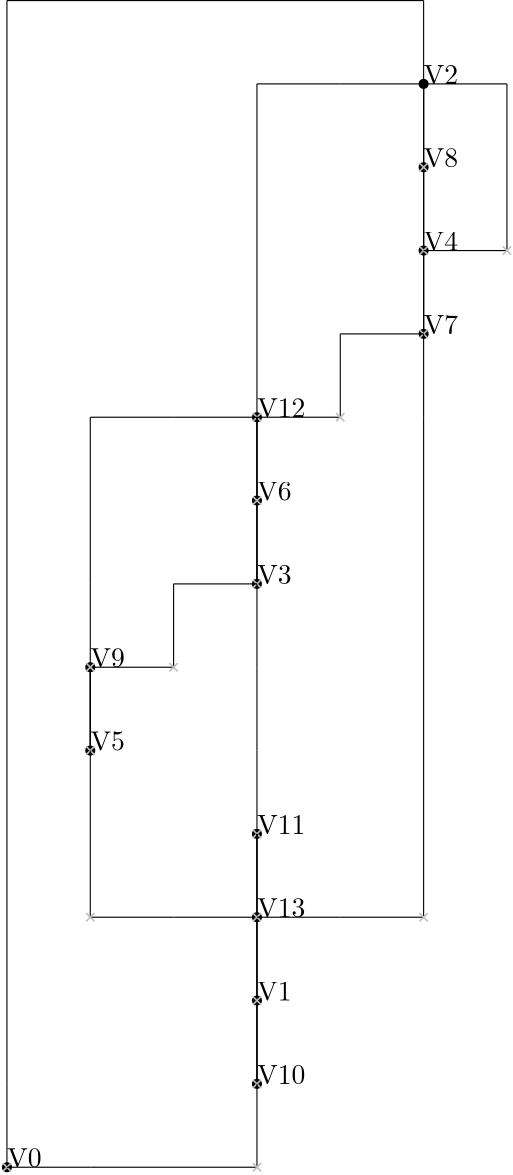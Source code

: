<?xml version="1.0"?>
    <!DOCTYPE ipe SYSTEM "ipe.dtd">
    <ipe version="70005" creator="Ipe 7.1.4">
    <info created="D:20131106154934" modified="D:20131106160041"/>
    <preamble>\usepackage[english]{babel}</preamble>
    <ipestyle name="basic">
    <symbol name="arrow/arc(spx)">
    <path stroke="sym-stroke" fill="sym-stroke" pen="sym-pen">
    0 0 m
    -1 0.333 l
    -1 -0.333 l
    h
    </path>
    </symbol>
    <symbol name="arrow/farc(spx)">
    <path stroke="sym-stroke" fill="white" pen="sym-pen">
    0 0 m
    -1 0.333 l
    -1 -0.333 l
    h
    </path>
    </symbol>
    <symbol name="mark/circle(sx)" transformations="translations">
    <path fill="sym-stroke">
    0.6 0 0 0.6 0 0 e
    0.4 0 0 0.4 0 0 e
    </path>
    </symbol>
    <symbol name="mark/disk(sx)" transformations="translations">
    <path fill="sym-stroke">
    0.6 0 0 0.6 0 0 e
    </path>
    </symbol>
    <symbol name="mark/fdisk(sfx)" transformations="translations">
    <group>
    <path fill="sym-fill">
    0.5 0 0 0.5 0 0 e
    </path>
    <path fill="sym-stroke" fillrule="eofill">
    0.6 0 0 0.6 0 0 e
    0.4 0 0 0.4 0 0 e
    </path>
    </group>
    </symbol>
    <symbol name="mark/box(sx)" transformations="translations">
    <path fill="sym-stroke" fillrule="eofill">
    -0.6 -0.6 m
    0.6 -0.6 l
    0.6 0.6 l
    -0.6 0.6 l
    h
    -0.4 -0.4 m
    0.4 -0.4 l
    0.4 0.4 l
    -0.4 0.4 l
    h
    </path>
    </symbol>
    <symbol name="mark/square(sx)" transformations="translations">
    <path fill="sym-stroke">
    -0.6 -0.6 m
    0.6 -0.6 l
    0.6 0.6 l
    -0.6 0.6 l
    h
    </path>
    </symbol>
    <symbol name="mark/fsquare(sfx)" transformations="translations">
    <group>
    <path fill="sym-fill">
    -0.5 -0.5 m
    0.5 -0.5 l
    0.5 0.5 l
    -0.5 0.5 l
    h
    </path>
    <path fill="sym-stroke" fillrule="eofill">
    -0.6 -0.6 m
    0.6 -0.6 l
    0.6 0.6 l
    -0.6 0.6 l
    h
    -0.4 -0.4 m
    0.4 -0.4 l
    0.4 0.4 l
    -0.4 0.4 l
    h
    </path>
    </group>
    </symbol>
    <symbol name="mark/cross(sx)" transformations="translations">
    <group>
    <path fill="sym-stroke">
    -0.43 -0.57 m
    0.57 0.43 l
    0.43 0.57 l
    -0.57 -0.43 l
    h
    </path>
    <path fill="sym-stroke">
    -0.43 0.57 m
    0.57 -0.43 l
    0.43 -0.57 l
    -0.57 0.43 l
    h
    </path>
    </group>
    </symbol>
    <symbol name="arrow/fnormal(spx)">
    <path stroke="sym-stroke" fill="white" pen="sym-pen">
    0 0 m
    -1 0.333 l
    -1 -0.333 l
    h
    </path>
    </symbol>
    <symbol name="arrow/pointed(spx)">
    <path stroke="sym-stroke" fill="sym-stroke" pen="sym-pen">
    0 0 m
    -1 0.333 l
    -0.8 0 l
    -1 -0.333 l
    h
    </path>
    </symbol>
    <symbol name="arrow/fpointed(spx)">
    <path stroke="sym-stroke" fill="white" pen="sym-pen">
    0 0 m
    -1 0.333 l
    -0.8 0 l
    -1 -0.333 l
    h
    </path>
    </symbol>
    <symbol name="arrow/linear(spx)">
    <path stroke="sym-stroke" pen="sym-pen">
    -1 0.333 m
    0 0 l
    -1 -0.333 l
    </path>
    </symbol>
    <symbol name="arrow/fdouble(spx)">
    <path stroke="sym-stroke" fill="white" pen="sym-pen">
    0 0 m
    -1 0.333 l
    -1 -0.333 l
    h
    -1 0 m
    -2 0.333 l
    -2 -0.333 l
    h
    </path>
    </symbol>
    <symbol name="arrow/double(spx)">
    <path stroke="sym-stroke" fill="sym-stroke" pen="sym-pen">
    0 0 m
    -1 0.333 l
    -1 -0.333 l
    h
    -1 0 m
    -2 0.333 l
    -2 -0.333 l
    h
    </path>
    </symbol>
    <pen name="heavier" value="0.8"/>
    <pen name="fat" value="1.2"/>
    <pen name="ultrafat" value="2"/>
    <symbolsize name="large" value="5"/>
    <symbolsize name="small" value="2"/>
    <symbolsize name="tiny" value="1.1"/>
    <arrowsize name="large" value="10"/>
    <arrowsize name="small" value="5"/>
    <arrowsize name="tiny" value="3"/>
    <color name="red" value="1 0 0"/>
    <color name="green" value="0 1 0"/>
    <color name="blue" value="0 0 1"/>
    <color name="yellow" value="1 1 0"/>
    <color name="orange" value="1 0.647 0"/>
    <color name="gold" value="1 0.843 0"/>
    <color name="purple" value="0.627 0.125 0.941"/>
    <color name="gray" value="0.745"/>
    <color name="brown" value="0.647 0.165 0.165"/>
    <color name="navy" value="0 0 0.502"/>
    <color name="pink" value="1 0.753 0.796"/>
    <color name="seagreen" value="0.18 0.545 0.341"/>
    <color name="turquoise" value="0.251 0.878 0.816"/>
    <color name="violet" value="0.933 0.51 0.933"/>
    <color name="darkblue" value="0 0 0.545"/>
    <color name="darkcyan" value="0 0.545 0.545"/>
    <color name="darkgray" value="0.663"/>
    <color name="darkgreen" value="0 0.392 0"/>
    <color name="darkmagenta" value="0.545 0 0.545"/>
    <color name="darkorange" value="1 0.549 0"/>
    <color name="darkred" value="0.545 0 0"/>
    <color name="lightblue" value="0.678 0.847 0.902"/>
    <color name="lightcyan" value="0.878 1 1"/>
    <color name="lightgray" value="0.827"/>
    <color name="lightgreen" value="0.565 0.933 0.565"/>
    <color name="lightyellow" value="1 1 0.878"/>
    <dashstyle name="dashed" value="[4] 0"/>
    <dashstyle name="dotted" value="[1 3] 0"/>
    <dashstyle name="dash dotted" value="[4 2 1 2] 0"/>
    <dashstyle name="dash dot dotted" value="[4 2 1 2 1 2] 0"/>
    <textsize name="large" value="\large"/>
    <textsize name="Large" value="\Large"/>
    <textsize name="LARGE" value="\LARGE"/>
    <textsize name="huge" value="\huge"/>
    <textsize name="Huge" value="\Huge"/>
    <textsize name="small" value="\small"/>
    <textsize name="footnote" value="\footnotesize"/>
    <textsize name="tiny" value="\tiny"/>
    <textstyle name="center" begin="\begin{center}" end="\end{center}"/>
    <textstyle name="itemize" begin="\begin{itemize}" end="\end{itemize}"/>
    <textstyle name="item" begin="\begin{itemize}\item{}" end="\end{itemize}"/>
    <gridsize name="4 pts" value="4"/>
    <gridsize name="8 pts (~3 mm)" value="8"/>
    <gridsize name="16 pts (~6 mm)" value="16"/>
    <gridsize name="32 pts (~12 mm)" value="32"/>
    <gridsize name="10 pts (~3.5 mm)" value="10"/>
    <gridsize name="20 pts (~7 mm)" value="20"/>
    <gridsize name="14 pts (~5 mm)" value="14"/>
    <gridsize name="28 pts (~10 mm)" value="28"/>
    <gridsize name="56 pts (~20 mm)" value="56"/>
    <anglesize name="90 deg" value="90"/>
    <anglesize name="60 deg" value="60"/>
    <anglesize name="45 deg" value="45"/>
    <anglesize name="30 deg" value="30"/>
    <anglesize name="22.5 deg" value="22.5"/>
    <tiling name="falling" angle="-60" step="4" width="1"/>
    <tiling name="rising" angle="30" step="4" width="1"/>
    <layout paper="1000 1000" origin="0 0" frame="1000 1000" skip="32" crop="yes"/>
    </ipestyle>
    <page>
    <layer name="alpha"/>
    <view layers="alpha" active="alpha"/>
<use name="mark/disk(sx)" pos="400 500" size="normal" stroke="black"/>
<text transformations="translations" pos="400 500" stroke="black" type="label" width="190" height="10" depth="0" valign="baseline" size="normal">V0</text><use name="mark/disk(sx)" pos="490 560" size="normal" stroke="black"/>
<text transformations="translations" pos="490 560" stroke="black" type="label" width="190" height="10" depth="0" valign="baseline" size="normal">V1</text><use name="mark/disk(sx)" pos="550 890" size="normal" stroke="black"/>
<text transformations="translations" pos="550 890" stroke="black" type="label" width="190" height="10" depth="0" valign="baseline" size="normal">V2</text><use name="mark/disk(sx)" pos="490 710" size="normal" stroke="black"/>
<text transformations="translations" pos="490 710" stroke="black" type="label" width="190" height="10" depth="0" valign="baseline" size="normal">V3</text><use name="mark/disk(sx)" pos="550 830" size="normal" stroke="black"/>
<text transformations="translations" pos="550 830" stroke="black" type="label" width="190" height="10" depth="0" valign="baseline" size="normal">V4</text><use name="mark/disk(sx)" pos="430 650" size="normal" stroke="black"/>
<text transformations="translations" pos="430 650" stroke="black" type="label" width="190" height="10" depth="0" valign="baseline" size="normal">V5</text><use name="mark/disk(sx)" pos="490 740" size="normal" stroke="black"/>
<text transformations="translations" pos="490 740" stroke="black" type="label" width="190" height="10" depth="0" valign="baseline" size="normal">V6</text><use name="mark/disk(sx)" pos="550 800" size="normal" stroke="black"/>
<text transformations="translations" pos="550 800" stroke="black" type="label" width="190" height="10" depth="0" valign="baseline" size="normal">V7</text><use name="mark/disk(sx)" pos="550 860" size="normal" stroke="black"/>
<text transformations="translations" pos="550 860" stroke="black" type="label" width="190" height="10" depth="0" valign="baseline" size="normal">V8</text><use name="mark/disk(sx)" pos="430 680" size="normal" stroke="black"/>
<text transformations="translations" pos="430 680" stroke="black" type="label" width="190" height="10" depth="0" valign="baseline" size="normal">V9</text><use name="mark/disk(sx)" pos="490 530" size="normal" stroke="black"/>
<text transformations="translations" pos="490 530" stroke="black" type="label" width="190" height="10" depth="0" valign="baseline" size="normal">V10</text><use name="mark/disk(sx)" pos="490 620" size="normal" stroke="black"/>
<text transformations="translations" pos="490 620" stroke="black" type="label" width="190" height="10" depth="0" valign="baseline" size="normal">V11</text><use name="mark/disk(sx)" pos="490 770" size="normal" stroke="black"/>
<text transformations="translations" pos="490 770" stroke="black" type="label" width="190" height="10" depth="0" valign="baseline" size="normal">V12</text><use name="mark/disk(sx)" pos="490 590" size="normal" stroke="black"/>
<text transformations="translations" pos="490 590" stroke="black" type="label" width="190" height="10" depth="0" valign="baseline" size="normal">V13</text><path stroke="black" pen="normal" dash="normal">
 550 890 m
 550 920 l
 </path>
<path stroke="black" pen="normal" dash="normal">
 550 920 m
 400 920 l
 </path>
<path stroke="black" pen="normal" dash="normal">
 400 500 m
 400 530 l
 </path>
<path stroke="black" pen="normal" dash="normal">
 400 530 m
 400 530 l
 </path>
<path stroke="black" pen="normal" dash="normal">
 400 920 m
 400 530 l
 </path>
<use name="mark/cross(sx)" pos="400 500" size="normal" stroke="gray"/>
<path stroke="black" pen="normal" dash="normal">
 490 740 m
 490 710 l
 </path>
<path stroke="black" pen="normal" dash="normal">
 490 710 m
 490 710 l
 </path>
<path stroke="black" pen="normal" dash="normal">
 490 710 m
 490 740 l
 </path>
<path stroke="black" pen="normal" dash="normal">
 490 740 m
 490 740 l
 </path>
<path stroke="black" pen="normal" dash="normal">
 490 710 m
 490 740 l
 </path>
<use name="mark/cross(sx)" pos="490 710" size="normal" stroke="gray"/>
<path stroke="black" pen="normal" dash="normal">
 550 800 m
 550 830 l
 </path>
<path stroke="black" pen="normal" dash="normal">
 550 830 m
 550 830 l
 </path>
<path stroke="black" pen="normal" dash="normal">
 550 830 m
 550 800 l
 </path>
<path stroke="black" pen="normal" dash="normal">
 550 800 m
 550 800 l
 </path>
<path stroke="black" pen="normal" dash="normal">
 550 830 m
 550 800 l
 </path>
<use name="mark/cross(sx)" pos="550 800" size="normal" stroke="gray"/>
<path stroke="black" pen="normal" dash="normal">
 550 830 m
 550 860 l
 </path>
<path stroke="black" pen="normal" dash="normal">
 550 860 m
 550 860 l
 </path>
<path stroke="black" pen="normal" dash="normal">
 550 860 m
 550 830 l
 </path>
<path stroke="black" pen="normal" dash="normal">
 550 830 m
 550 830 l
 </path>
<path stroke="black" pen="normal" dash="normal">
 550 860 m
 550 830 l
 </path>
<use name="mark/cross(sx)" pos="550 830" size="normal" stroke="gray"/>
<path stroke="black" pen="normal" dash="normal">
 430 650 m
 430 680 l
 </path>
<path stroke="black" pen="normal" dash="normal">
 430 680 m
 430 680 l
 </path>
<path stroke="black" pen="normal" dash="normal">
 430 680 m
 430 650 l
 </path>
<path stroke="black" pen="normal" dash="normal">
 430 650 m
 430 650 l
 </path>
<path stroke="black" pen="normal" dash="normal">
 430 680 m
 430 650 l
 </path>
<use name="mark/cross(sx)" pos="430 650" size="normal" stroke="gray"/>
<path stroke="black" pen="normal" dash="normal">
 430 680 m
 460 680 l
 </path>
<path stroke="black" pen="normal" dash="normal">
 460 680 m
 460 680 l
 </path>
<path stroke="black" pen="normal" dash="normal">
 490 710 m
 460 710 l
 </path>
<path stroke="black" pen="normal" dash="normal">
 460 710 m
 460 710 l
 </path>
<path stroke="black" pen="normal" dash="normal">
 460 680 m
 460 710 l
 </path>
<use name="mark/cross(sx)" pos="460 680" size="normal" stroke="gray"/>
<path stroke="black" pen="normal" dash="normal">
 550 860 m
 550 890 l
 </path>
<path stroke="black" pen="normal" dash="normal">
 550 890 m
 550 890 l
 </path>
<path stroke="black" pen="normal" dash="normal">
 550 890 m
 550 860 l
 </path>
<path stroke="black" pen="normal" dash="normal">
 550 860 m
 550 860 l
 </path>
<path stroke="black" pen="normal" dash="normal">
 550 890 m
 550 860 l
 </path>
<use name="mark/cross(sx)" pos="550 860" size="normal" stroke="gray"/>
<path stroke="black" pen="normal" dash="normal">
 490 560 m
 490 530 l
 </path>
<path stroke="black" pen="normal" dash="normal">
 490 530 m
 490 530 l
 </path>
<path stroke="black" pen="normal" dash="normal">
 490 530 m
 490 560 l
 </path>
<path stroke="black" pen="normal" dash="normal">
 490 560 m
 490 560 l
 </path>
<path stroke="black" pen="normal" dash="normal">
 490 530 m
 490 560 l
 </path>
<use name="mark/cross(sx)" pos="490 530" size="normal" stroke="gray"/>
<path stroke="black" pen="normal" dash="normal">
 490 530 m
 490 500 l
 </path>
<path stroke="black" pen="normal" dash="normal">
 490 500 m
 490 500 l
 </path>
<path stroke="black" pen="normal" dash="normal">
 400 500 m
 430 500 l
 </path>
<path stroke="black" pen="normal" dash="normal">
 430 500 m
 490 500 l
 </path>
<path stroke="black" pen="normal" dash="normal">
 490 500 m
 490 500 l
 </path>
<use name="mark/cross(sx)" pos="490 500" size="normal" stroke="gray"/>
<path stroke="black" pen="normal" dash="normal">
 490 620 m
 490 650 l
 </path>
<path stroke="black" pen="normal" dash="normal">
 490 650 m
 490 650 l
 </path>
<path stroke="black" pen="normal" dash="normal">
 490 710 m
 490 680 l
 </path>
<path stroke="black" pen="normal" dash="normal">
 490 680 m
 490 680 l
 </path>
<path stroke="black" pen="normal" dash="normal">
 490 650 m
 490 680 l
 </path>
<use name="mark/cross(sx)" pos="490 620" size="normal" stroke="gray"/>
<path stroke="black" pen="normal" dash="normal">
 550 830 m
 580 830 l
 </path>
<path stroke="black" pen="normal" dash="normal">
 580 830 m
 580 830 l
 </path>
<path stroke="black" pen="normal" dash="normal">
 550 890 m
 580 890 l
 </path>
<path stroke="black" pen="normal" dash="normal">
 580 890 m
 580 890 l
 </path>
<path stroke="black" pen="normal" dash="normal">
 580 830 m
 580 890 l
 </path>
<use name="mark/cross(sx)" pos="580 830" size="normal" stroke="gray"/>
<path stroke="black" pen="normal" dash="normal">
 490 770 m
 490 800 l
 </path>
<path stroke="black" pen="normal" dash="normal">
 490 800 m
 490 800 l
 </path>
<path stroke="black" pen="normal" dash="normal">
 550 890 m
 520 890 l
 </path>
<path stroke="black" pen="normal" dash="normal">
 520 890 m
 490 890 l
 </path>
<path stroke="black" pen="normal" dash="normal">
 490 800 m
 490 890 l
 </path>
<use name="mark/cross(sx)" pos="490 770" size="normal" stroke="gray"/>
<path stroke="black" pen="normal" dash="normal">
 490 770 m
 490 740 l
 </path>
<path stroke="black" pen="normal" dash="normal">
 490 740 m
 490 740 l
 </path>
<path stroke="black" pen="normal" dash="normal">
 490 740 m
 490 770 l
 </path>
<path stroke="black" pen="normal" dash="normal">
 490 770 m
 490 770 l
 </path>
<path stroke="black" pen="normal" dash="normal">
 490 740 m
 490 770 l
 </path>
<use name="mark/cross(sx)" pos="490 740" size="normal" stroke="gray"/>
<path stroke="black" pen="normal" dash="normal">
 490 770 m
 460 770 l
 </path>
<path stroke="black" pen="normal" dash="normal">
 460 770 m
 430 770 l
 </path>
<path stroke="black" pen="normal" dash="normal">
 430 680 m
 430 710 l
 </path>
<path stroke="black" pen="normal" dash="normal">
 430 710 m
 430 710 l
 </path>
<path stroke="black" pen="normal" dash="normal">
 430 770 m
 430 710 l
 </path>
<use name="mark/cross(sx)" pos="430 680" size="normal" stroke="gray"/>
<path stroke="black" pen="normal" dash="normal">
 490 770 m
 520 770 l
 </path>
<path stroke="black" pen="normal" dash="normal">
 520 770 m
 520 770 l
 </path>
<path stroke="black" pen="normal" dash="normal">
 550 800 m
 520 800 l
 </path>
<path stroke="black" pen="normal" dash="normal">
 520 800 m
 520 800 l
 </path>
<path stroke="black" pen="normal" dash="normal">
 520 770 m
 520 800 l
 </path>
<use name="mark/cross(sx)" pos="520 770" size="normal" stroke="gray"/>
<path stroke="black" pen="normal" dash="normal">
 490 590 m
 460 590 l
 </path>
<path stroke="black" pen="normal" dash="normal">
 460 590 m
 430 590 l
 </path>
<path stroke="black" pen="normal" dash="normal">
 430 650 m
 430 620 l
 </path>
<path stroke="black" pen="normal" dash="normal">
 430 620 m
 430 620 l
 </path>
<path stroke="black" pen="normal" dash="normal">
 430 590 m
 430 620 l
 </path>
<use name="mark/cross(sx)" pos="430 590" size="normal" stroke="gray"/>
<path stroke="black" pen="normal" dash="normal">
 490 590 m
 490 560 l
 </path>
<path stroke="black" pen="normal" dash="normal">
 490 560 m
 490 560 l
 </path>
<path stroke="black" pen="normal" dash="normal">
 490 560 m
 490 590 l
 </path>
<path stroke="black" pen="normal" dash="normal">
 490 590 m
 490 590 l
 </path>
<path stroke="black" pen="normal" dash="normal">
 490 560 m
 490 590 l
 </path>
<use name="mark/cross(sx)" pos="490 560" size="normal" stroke="gray"/>
<path stroke="black" pen="normal" dash="normal">
 490 590 m
 490 620 l
 </path>
<path stroke="black" pen="normal" dash="normal">
 490 620 m
 490 620 l
 </path>
<path stroke="black" pen="normal" dash="normal">
 490 620 m
 490 590 l
 </path>
<path stroke="black" pen="normal" dash="normal">
 490 590 m
 490 590 l
 </path>
<path stroke="black" pen="normal" dash="normal">
 490 620 m
 490 590 l
 </path>
<use name="mark/cross(sx)" pos="490 590" size="normal" stroke="gray"/>
<path stroke="black" pen="normal" dash="normal">
 490 590 m
 520 590 l
 </path>
<path stroke="black" pen="normal" dash="normal">
 520 590 m
 550 590 l
 </path>
<path stroke="black" pen="normal" dash="normal">
 550 800 m
 550 770 l
 </path>
<path stroke="black" pen="normal" dash="normal">
 550 770 m
 550 770 l
 </path>
<path stroke="black" pen="normal" dash="normal">
 550 590 m
 550 770 l
 </path>
<use name="mark/cross(sx)" pos="550 590" size="normal" stroke="gray"/>
</page>
</ipe>
